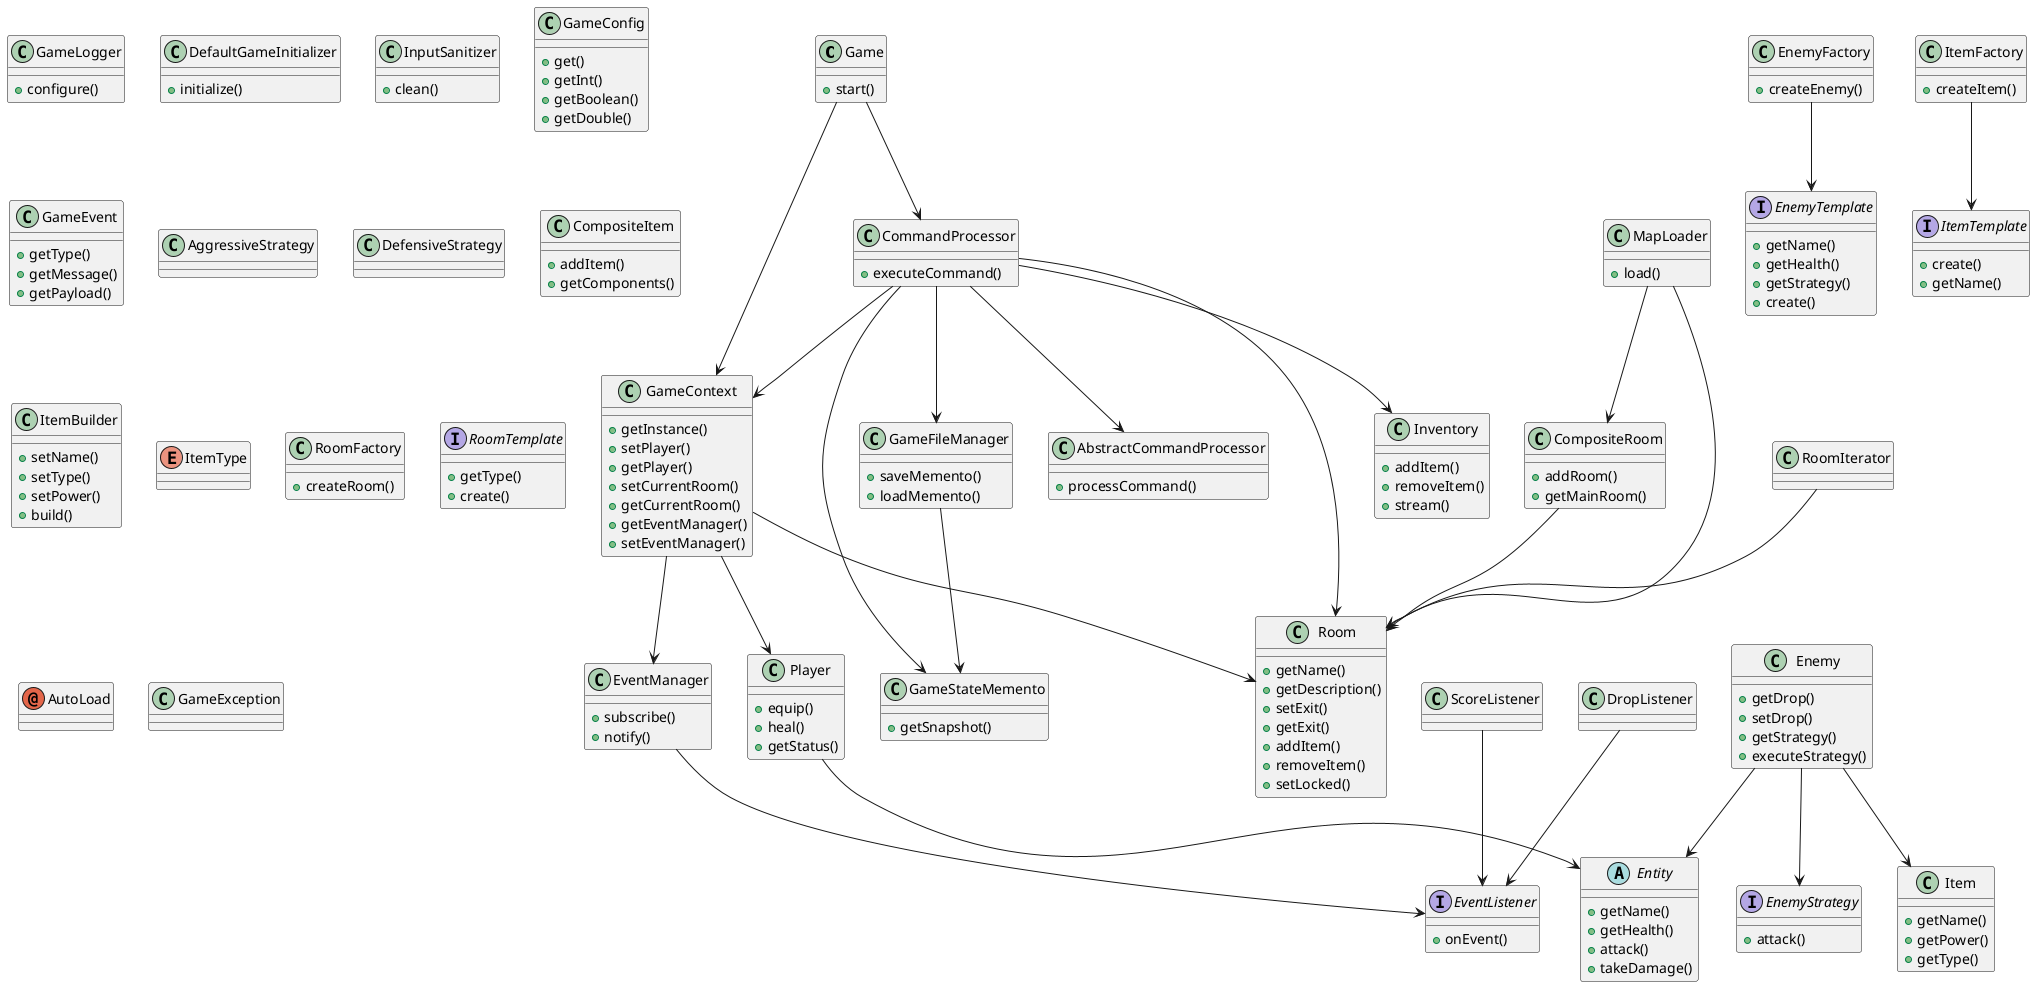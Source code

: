 @startuml ClassDiagram
' === Classi principali ===
class Game {
  +start()
}

class GameContext {
  +getInstance()
  +setPlayer()
  +getPlayer()
  +setCurrentRoom()
  +getCurrentRoom()
  +getEventManager()
  +setEventManager()
}

class GameStateMemento {
  +getSnapshot()
}

class GameLogger {
  +configure()
}

class AbstractCommandProcessor {
  +processCommand()
}

class CommandProcessor {
  +executeCommand()
}

class DefaultGameInitializer {
  +initialize()
}

class InputSanitizer {
  +clean()
}

class GameFileManager {
  +saveMemento()
  +loadMemento()
}

class GameConfig {
  +get()
  +getInt()
  +getBoolean()
  +getDouble()
}

' === Eventi ===
interface EventListener {
  +onEvent()
}

class EventManager {
  +subscribe()
  +notify()
}

class GameEvent {
  +getType()
  +getMessage()
  +getPayload()
}

class DropListener
class ScoreListener

' === Entità ===
abstract class Entity {
  +getName()
  +getHealth()
  +attack()
  +takeDamage()
}

class Player {
  +equip()
  +heal()
  +getStatus()
}

class Enemy {
  +getDrop()
  +setDrop()
  +getStrategy()
  +executeStrategy()
}

interface EnemyStrategy {
  +attack()
}

class AggressiveStrategy
class DefensiveStrategy

class EnemyFactory {
  +createEnemy()
}

interface EnemyTemplate {
  +getName()
  +getHealth()
  +getStrategy()
  +create()
}

' === Oggetti ===
class Item {
  +getName()
  +getPower()
  +getType()
}

class CompositeItem {
  +addItem()
  +getComponents()
}

class ItemBuilder {
  +setName()
  +setType()
  +setPower()
  +build()
}

class Inventory {
  +addItem()
  +removeItem()
  +stream()
}

class ItemFactory {
  +createItem()
}

interface ItemTemplate {
  +create()
  +getName()
}

enum ItemType

' === Mappa ===
class Room {
  +getName()
  +getDescription()
  +setExit()
  +getExit()
  +addItem()
  +removeItem()
  +setLocked()
}

class CompositeRoom {
  +addRoom()
  +getMainRoom()
}

class RoomIterator

class RoomFactory {
  +createRoom()
}

interface RoomTemplate {
  +getType()
  +create()
}

class MapLoader {
  +load()
}

' === Annotazioni ===
annotation AutoLoad

' === Sicurezza ===
class GameException

' === Relazioni principali ===
Game --> CommandProcessor
Game --> GameContext
GameContext --> Player
GameContext --> Room
GameContext --> EventManager
CommandProcessor --> AbstractCommandProcessor
CommandProcessor --> GameContext
CommandProcessor --> GameFileManager
CommandProcessor --> GameStateMemento
CommandProcessor --> Room
CommandProcessor --> Inventory
Player --> Entity
Enemy --> Entity
Enemy --> EnemyStrategy
Enemy --> Item
EnemyFactory --> EnemyTemplate
ItemFactory --> ItemTemplate
CompositeRoom --> Room
RoomIterator --> Room
EventManager --> EventListener
DropListener --> EventListener
ScoreListener --> EventListener
GameFileManager --> GameStateMemento
MapLoader --> Room
MapLoader --> CompositeRoom
@enduml
